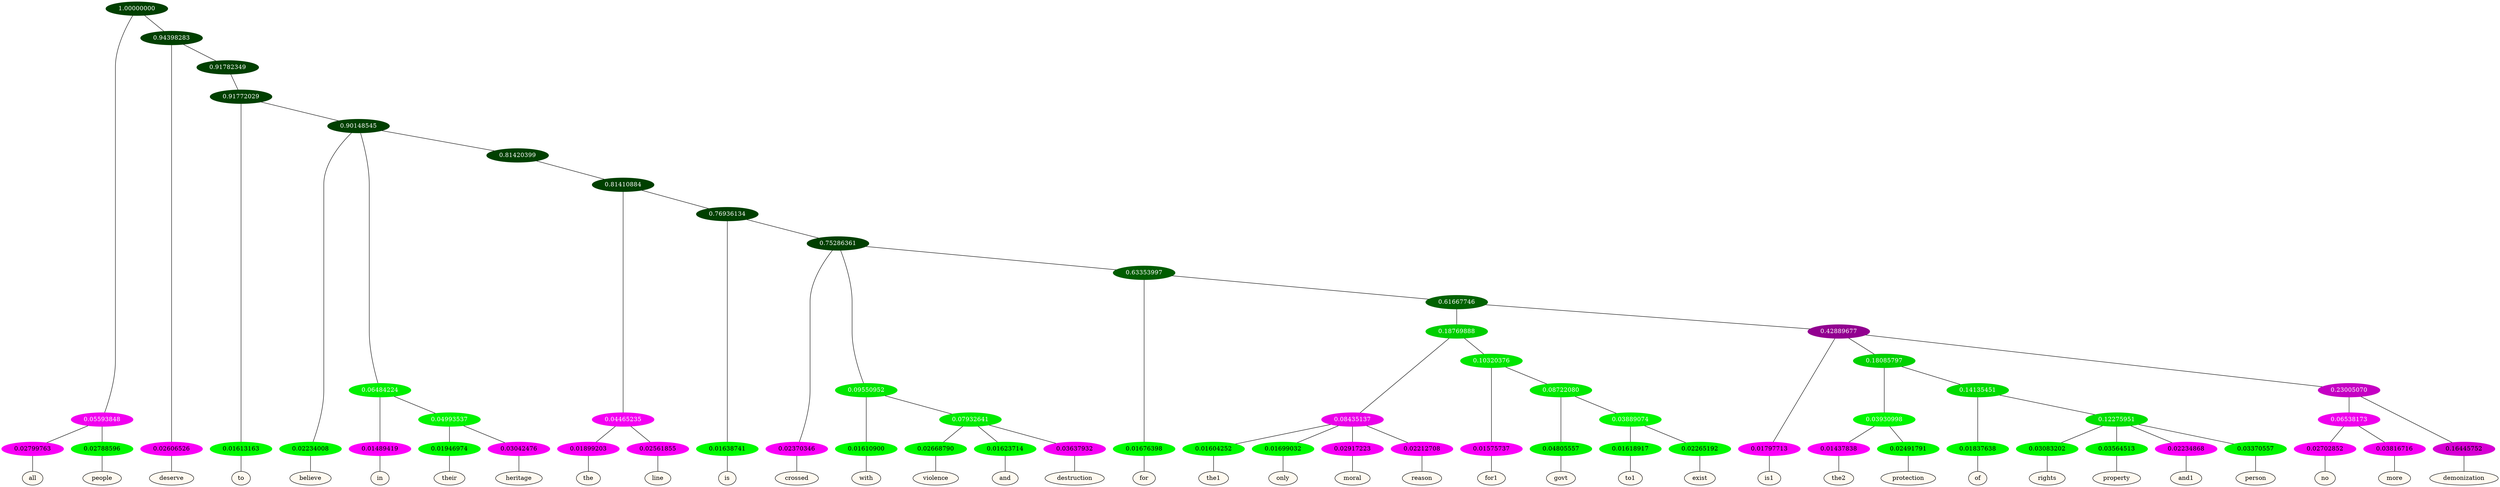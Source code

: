 graph {
	node [format=png height=0.15 nodesep=0.001 ordering=out overlap=prism overlap_scaling=0.01 ranksep=0.001 ratio=0.2 style=filled width=0.15]
	{
		rank=same
		a_w_3 [label=all color=black fillcolor=floralwhite style="filled,solid"]
		a_w_4 [label=people color=black fillcolor=floralwhite style="filled,solid"]
		a_w_5 [label=deserve color=black fillcolor=floralwhite style="filled,solid"]
		a_w_8 [label=to color=black fillcolor=floralwhite style="filled,solid"]
		a_w_10 [label=believe color=black fillcolor=floralwhite style="filled,solid"]
		a_w_13 [label=in color=black fillcolor=floralwhite style="filled,solid"]
		a_w_16 [label=their color=black fillcolor=floralwhite style="filled,solid"]
		a_w_17 [label=heritage color=black fillcolor=floralwhite style="filled,solid"]
		a_w_20 [label=the color=black fillcolor=floralwhite style="filled,solid"]
		a_w_21 [label=line color=black fillcolor=floralwhite style="filled,solid"]
		a_w_22 [label=is color=black fillcolor=floralwhite style="filled,solid"]
		a_w_24 [label=crossed color=black fillcolor=floralwhite style="filled,solid"]
		a_w_27 [label=with color=black fillcolor=floralwhite style="filled,solid"]
		a_w_31 [label=violence color=black fillcolor=floralwhite style="filled,solid"]
		a_w_32 [label=and color=black fillcolor=floralwhite style="filled,solid"]
		a_w_33 [label=destruction color=black fillcolor=floralwhite style="filled,solid"]
		a_w_29 [label=for color=black fillcolor=floralwhite style="filled,solid"]
		a_w_41 [label=the1 color=black fillcolor=floralwhite style="filled,solid"]
		a_w_42 [label=only color=black fillcolor=floralwhite style="filled,solid"]
		a_w_43 [label=moral color=black fillcolor=floralwhite style="filled,solid"]
		a_w_44 [label=reason color=black fillcolor=floralwhite style="filled,solid"]
		a_w_45 [label=for1 color=black fillcolor=floralwhite style="filled,solid"]
		a_w_51 [label=govt color=black fillcolor=floralwhite style="filled,solid"]
		a_w_59 [label=to1 color=black fillcolor=floralwhite style="filled,solid"]
		a_w_60 [label=exist color=black fillcolor=floralwhite style="filled,solid"]
		a_w_38 [label=is1 color=black fillcolor=floralwhite style="filled,solid"]
		a_w_53 [label=the2 color=black fillcolor=floralwhite style="filled,solid"]
		a_w_54 [label=protection color=black fillcolor=floralwhite style="filled,solid"]
		a_w_55 [label=of color=black fillcolor=floralwhite style="filled,solid"]
		a_w_61 [label=rights color=black fillcolor=floralwhite style="filled,solid"]
		a_w_62 [label=property color=black fillcolor=floralwhite style="filled,solid"]
		a_w_63 [label=and1 color=black fillcolor=floralwhite style="filled,solid"]
		a_w_64 [label=person color=black fillcolor=floralwhite style="filled,solid"]
		a_w_57 [label=no color=black fillcolor=floralwhite style="filled,solid"]
		a_w_58 [label=more color=black fillcolor=floralwhite style="filled,solid"]
		a_w_50 [label=demonization color=black fillcolor=floralwhite style="filled,solid"]
	}
	a_n_3 -- a_w_3
	a_n_4 -- a_w_4
	a_n_5 -- a_w_5
	a_n_8 -- a_w_8
	a_n_10 -- a_w_10
	a_n_13 -- a_w_13
	a_n_16 -- a_w_16
	a_n_17 -- a_w_17
	a_n_20 -- a_w_20
	a_n_21 -- a_w_21
	a_n_22 -- a_w_22
	a_n_24 -- a_w_24
	a_n_27 -- a_w_27
	a_n_31 -- a_w_31
	a_n_32 -- a_w_32
	a_n_33 -- a_w_33
	a_n_29 -- a_w_29
	a_n_41 -- a_w_41
	a_n_42 -- a_w_42
	a_n_43 -- a_w_43
	a_n_44 -- a_w_44
	a_n_45 -- a_w_45
	a_n_51 -- a_w_51
	a_n_59 -- a_w_59
	a_n_60 -- a_w_60
	a_n_38 -- a_w_38
	a_n_53 -- a_w_53
	a_n_54 -- a_w_54
	a_n_55 -- a_w_55
	a_n_61 -- a_w_61
	a_n_62 -- a_w_62
	a_n_63 -- a_w_63
	a_n_64 -- a_w_64
	a_n_57 -- a_w_57
	a_n_58 -- a_w_58
	a_n_50 -- a_w_50
	{
		rank=same
		a_n_3 [label=0.02799763 color="0.835 1.000 0.972" fontcolor=black]
		a_n_4 [label=0.02788596 color="0.334 1.000 0.972" fontcolor=black]
		a_n_5 [label=0.02606526 color="0.835 1.000 0.974" fontcolor=black]
		a_n_8 [label=0.01613163 color="0.334 1.000 0.984" fontcolor=black]
		a_n_10 [label=0.02234008 color="0.334 1.000 0.978" fontcolor=black]
		a_n_13 [label=0.01489419 color="0.835 1.000 0.985" fontcolor=black]
		a_n_16 [label=0.01946974 color="0.334 1.000 0.981" fontcolor=black]
		a_n_17 [label=0.03042476 color="0.835 1.000 0.970" fontcolor=black]
		a_n_20 [label=0.01899203 color="0.835 1.000 0.981" fontcolor=black]
		a_n_21 [label=0.02561855 color="0.835 1.000 0.974" fontcolor=black]
		a_n_22 [label=0.01638741 color="0.334 1.000 0.984" fontcolor=black]
		a_n_24 [label=0.02370346 color="0.835 1.000 0.976" fontcolor=black]
		a_n_27 [label=0.01610900 color="0.334 1.000 0.984" fontcolor=black]
		a_n_31 [label=0.02668790 color="0.334 1.000 0.973" fontcolor=black]
		a_n_32 [label=0.01623714 color="0.334 1.000 0.984" fontcolor=black]
		a_n_33 [label=0.03637932 color="0.835 1.000 0.964" fontcolor=black]
		a_n_29 [label=0.01676398 color="0.334 1.000 0.983" fontcolor=black]
		a_n_41 [label=0.01604252 color="0.334 1.000 0.984" fontcolor=black]
		a_n_42 [label=0.01699032 color="0.334 1.000 0.983" fontcolor=black]
		a_n_43 [label=0.02917223 color="0.835 1.000 0.971" fontcolor=black]
		a_n_44 [label=0.02212708 color="0.835 1.000 0.978" fontcolor=black]
		a_n_45 [label=0.01575737 color="0.835 1.000 0.984" fontcolor=black]
		a_n_51 [label=0.04805557 color="0.334 1.000 0.952" fontcolor=black]
		a_n_59 [label=0.01618917 color="0.334 1.000 0.984" fontcolor=black]
		a_n_60 [label=0.02265192 color="0.334 1.000 0.977" fontcolor=black]
		a_n_38 [label=0.01797713 color="0.835 1.000 0.982" fontcolor=black]
		a_n_53 [label=0.01437838 color="0.835 1.000 0.986" fontcolor=black]
		a_n_54 [label=0.02491791 color="0.334 1.000 0.975" fontcolor=black]
		a_n_55 [label=0.01837638 color="0.334 1.000 0.982" fontcolor=black]
		a_n_61 [label=0.03083202 color="0.334 1.000 0.969" fontcolor=black]
		a_n_62 [label=0.03564513 color="0.334 1.000 0.964" fontcolor=black]
		a_n_63 [label=0.02234868 color="0.835 1.000 0.978" fontcolor=black]
		a_n_64 [label=0.03370557 color="0.334 1.000 0.966" fontcolor=black]
		a_n_57 [label=0.02702852 color="0.835 1.000 0.973" fontcolor=black]
		a_n_58 [label=0.03816716 color="0.835 1.000 0.962" fontcolor=black]
		a_n_50 [label=0.16445752 color="0.835 1.000 0.836" fontcolor=black]
	}
	a_n_0 [label=1.00000000 color="0.334 1.000 0.250" fontcolor=grey99]
	a_n_1 [label=0.05593848 color="0.835 1.000 0.944" fontcolor=grey99]
	a_n_0 -- a_n_1
	a_n_2 [label=0.94398283 color="0.334 1.000 0.250" fontcolor=grey99]
	a_n_0 -- a_n_2
	a_n_1 -- a_n_3
	a_n_1 -- a_n_4
	a_n_2 -- a_n_5
	a_n_6 [label=0.91782349 color="0.334 1.000 0.250" fontcolor=grey99]
	a_n_2 -- a_n_6
	a_n_7 [label=0.91772029 color="0.334 1.000 0.250" fontcolor=grey99]
	a_n_6 -- a_n_7
	a_n_7 -- a_n_8
	a_n_9 [label=0.90148545 color="0.334 1.000 0.250" fontcolor=grey99]
	a_n_7 -- a_n_9
	a_n_9 -- a_n_10
	a_n_11 [label=0.06484224 color="0.334 1.000 0.935" fontcolor=grey99]
	a_n_9 -- a_n_11
	a_n_12 [label=0.81420399 color="0.334 1.000 0.250" fontcolor=grey99]
	a_n_9 -- a_n_12
	a_n_11 -- a_n_13
	a_n_14 [label=0.04993537 color="0.334 1.000 0.950" fontcolor=grey99]
	a_n_11 -- a_n_14
	a_n_15 [label=0.81410884 color="0.334 1.000 0.250" fontcolor=grey99]
	a_n_12 -- a_n_15
	a_n_14 -- a_n_16
	a_n_14 -- a_n_17
	a_n_18 [label=0.04465235 color="0.835 1.000 0.955" fontcolor=grey99]
	a_n_15 -- a_n_18
	a_n_19 [label=0.76936134 color="0.334 1.000 0.250" fontcolor=grey99]
	a_n_15 -- a_n_19
	a_n_18 -- a_n_20
	a_n_18 -- a_n_21
	a_n_19 -- a_n_22
	a_n_23 [label=0.75286361 color="0.334 1.000 0.250" fontcolor=grey99]
	a_n_19 -- a_n_23
	a_n_23 -- a_n_24
	a_n_25 [label=0.09550952 color="0.334 1.000 0.904" fontcolor=grey99]
	a_n_23 -- a_n_25
	a_n_26 [label=0.63353997 color="0.334 1.000 0.366" fontcolor=grey99]
	a_n_23 -- a_n_26
	a_n_25 -- a_n_27
	a_n_28 [label=0.07932641 color="0.334 1.000 0.921" fontcolor=grey99]
	a_n_25 -- a_n_28
	a_n_26 -- a_n_29
	a_n_30 [label=0.61667746 color="0.334 1.000 0.383" fontcolor=grey99]
	a_n_26 -- a_n_30
	a_n_28 -- a_n_31
	a_n_28 -- a_n_32
	a_n_28 -- a_n_33
	a_n_34 [label=0.18769888 color="0.334 1.000 0.812" fontcolor=grey99]
	a_n_30 -- a_n_34
	a_n_35 [label=0.42889677 color="0.835 1.000 0.571" fontcolor=grey99]
	a_n_30 -- a_n_35
	a_n_36 [label=0.08435137 color="0.835 1.000 0.916" fontcolor=grey99]
	a_n_34 -- a_n_36
	a_n_37 [label=0.10320376 color="0.334 1.000 0.897" fontcolor=grey99]
	a_n_34 -- a_n_37
	a_n_35 -- a_n_38
	a_n_39 [label=0.18085797 color="0.334 1.000 0.819" fontcolor=grey99]
	a_n_35 -- a_n_39
	a_n_40 [label=0.23005070 color="0.835 1.000 0.770" fontcolor=grey99]
	a_n_35 -- a_n_40
	a_n_36 -- a_n_41
	a_n_36 -- a_n_42
	a_n_36 -- a_n_43
	a_n_36 -- a_n_44
	a_n_37 -- a_n_45
	a_n_46 [label=0.08722080 color="0.334 1.000 0.913" fontcolor=grey99]
	a_n_37 -- a_n_46
	a_n_47 [label=0.03930998 color="0.334 1.000 0.961" fontcolor=grey99]
	a_n_39 -- a_n_47
	a_n_48 [label=0.14135451 color="0.334 1.000 0.859" fontcolor=grey99]
	a_n_39 -- a_n_48
	a_n_49 [label=0.06538173 color="0.835 1.000 0.935" fontcolor=grey99]
	a_n_40 -- a_n_49
	a_n_40 -- a_n_50
	a_n_46 -- a_n_51
	a_n_52 [label=0.03889074 color="0.334 1.000 0.961" fontcolor=grey99]
	a_n_46 -- a_n_52
	a_n_47 -- a_n_53
	a_n_47 -- a_n_54
	a_n_48 -- a_n_55
	a_n_56 [label=0.12275951 color="0.334 1.000 0.877" fontcolor=grey99]
	a_n_48 -- a_n_56
	a_n_49 -- a_n_57
	a_n_49 -- a_n_58
	a_n_52 -- a_n_59
	a_n_52 -- a_n_60
	a_n_56 -- a_n_61
	a_n_56 -- a_n_62
	a_n_56 -- a_n_63
	a_n_56 -- a_n_64
}
